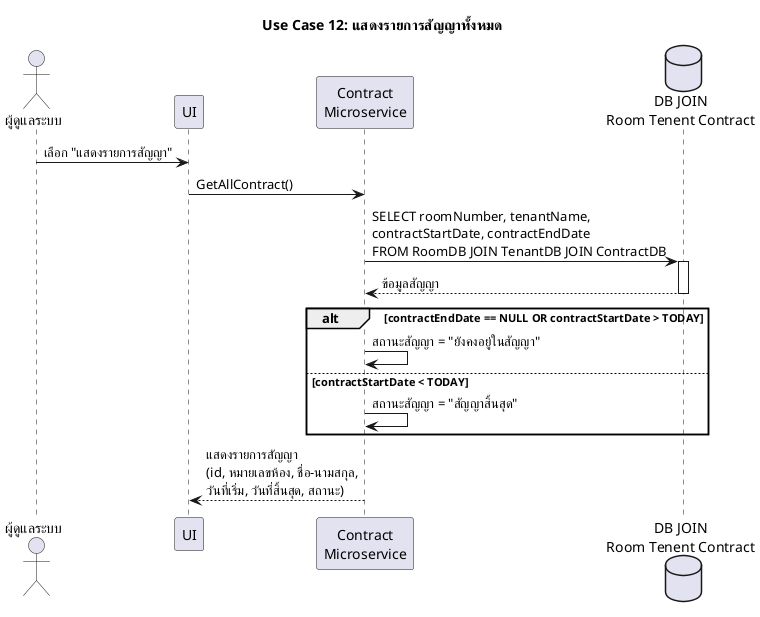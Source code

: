 @startuml Use Case 12: แสดงรายการสัญญาทั้งหมด
title Use Case 12: แสดงรายการสัญญาทั้งหมด
skinparam defaultFontName "TH Sarabun New"

actor "ผู้ดูแลระบบ" as Admin
participant "UI" as UI
participant "Contract\nMicroservice" as ConMS
database "DB JOIN\nRoom Tenent Contract" as joinDB

Admin -> UI: เลือก "แสดงรายการสัญญา"
UI -> ConMS: GetAllContract()

ConMS -> joinDB: SELECT roomNumber, tenantName,\ncontractStartDate, contractEndDate\nFROM RoomDB JOIN TenantDB JOIN ContractDB
activate joinDB
joinDB --> ConMS: ข้อมูลสัญญา
deactivate joinDB

alt contractEndDate == NULL OR contractStartDate > TODAY
    ConMS -> ConMS: สถานะสัญญา = "ยังคงอยู่ในสัญญา"
else contractStartDate < TODAY
    ConMS -> ConMS: สถานะสัญญา = "สัญญาสิ้นสุด"
end

ConMS --> UI: แสดงรายการสัญญา\n(id, หมายเลขห้อง, ชื่อ-นามสกุล,\nวันที่เริ่ม, วันที่สิ้นสุด, สถานะ)

@enduml
